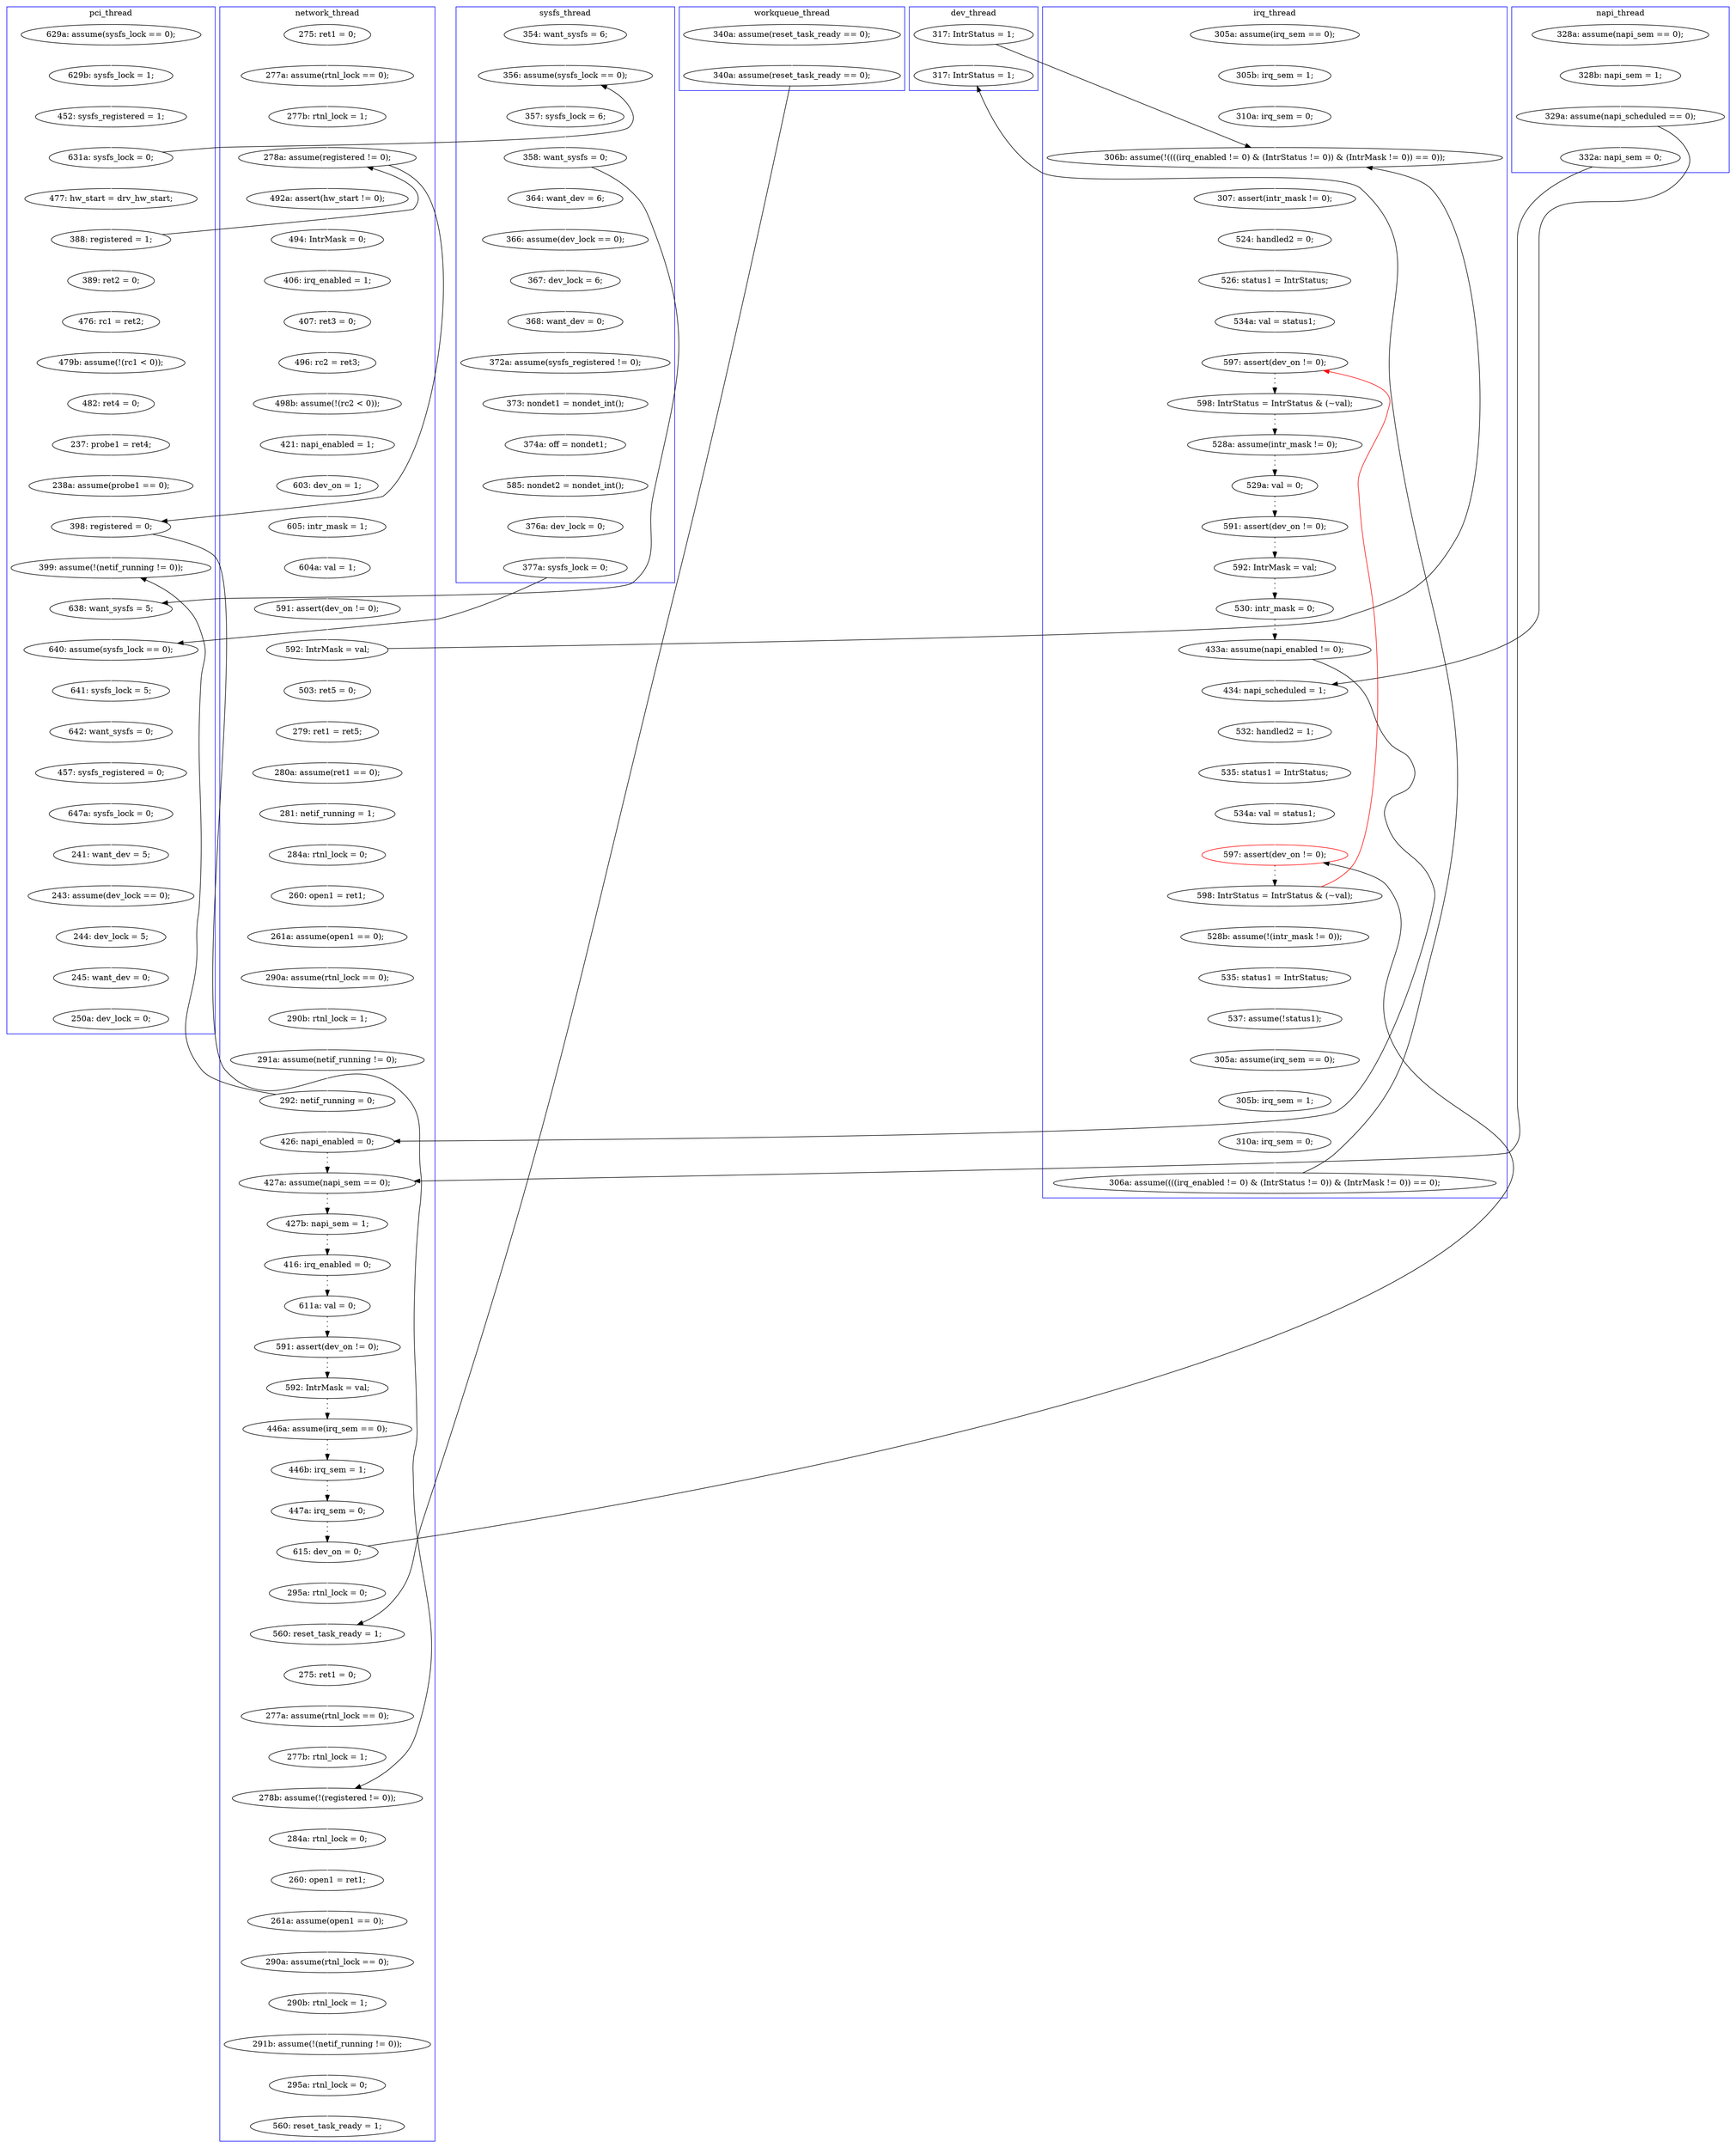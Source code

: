 digraph Counterexample {
	36 -> 53 [color = white, style = solid]
	99 -> 100 [color = white, style = solid]
	191 -> 195 [color = black, style = dotted]
	76 -> 122 [color = white, style = solid]
	122 -> 174 [color = white, style = solid]
	63 -> 73 [color = white, style = solid]
	174 -> 251 [color = white, style = solid]
	48 -> 55 [color = white, style = solid]
	266 -> 269 [color = black, style = solid, constraint = false]
	183 -> 188 [color = black, style = dotted]
	92 -> 95 [color = white, style = solid]
	247 -> 248 [color = white, style = solid]
	265 -> 266 [color = white, style = solid]
	206 -> 207 [color = black, style = solid, constraint = false]
	269 -> 270 [color = white, style = solid]
	89 -> 92 [color = white, style = solid]
	55 -> 67 [color = white, style = solid]
	68 -> 69 [color = white, style = solid]
	252 -> 253 [color = white, style = solid]
	309 -> 310 [color = white, style = solid]
	222 -> 223 [color = white, style = solid]
	190 -> 191 [color = black, style = dotted]
	177 -> 178 [color = black, style = dotted]
	178 -> 179 [color = black, style = dotted]
	251 -> 269 [color = white, style = solid]
	67 -> 72 [color = white, style = solid]
	255 -> 258 [color = white, style = solid]
	196 -> 197 [color = black, style = dotted]
	137 -> 139 [color = white, style = solid]
	53 -> 54 [color = white, style = solid]
	47 -> 48 [color = white, style = solid]
	129 -> 131 [color = black, style = solid, constraint = false]
	71 -> 106 [color = white, style = solid]
	139 -> 141 [color = white, style = solid]
	217 -> 218 [color = white, style = solid]
	270 -> 271 [color = white, style = solid]
	161 -> 162 [color = white, style = solid]
	240 -> 260 [color = white, style = solid]
	204 -> 207 [color = white, style = solid]
	167 -> 177 [color = white, style = solid]
	261 -> 264 [color = white, style = solid]
	253 -> 255 [color = white, style = solid]
	73 -> 76 [color = white, style = solid]
	141 -> 144 [color = white, style = solid]
	100 -> 101 [color = white, style = solid]
	34 -> 36 [color = white, style = solid]
	169 -> 170 [color = white, style = solid]
	34 -> 243 [color = black, style = solid, constraint = false]
	138 -> 142 [color = white, style = solid]
	125 -> 128 [color = white, style = solid]
	131 -> 132 [color = white, style = solid]
	264 -> 273 [color = white, style = solid]
	142 -> 155 [color = white, style = solid]
	308 -> 309 [color = white, style = solid]
	158 -> 161 [color = white, style = solid]
	151 -> 152 [color = black, style = dotted]
	243 -> 244 [color = white, style = solid]
	249 -> 252 [color = white, style = solid]
	226 -> 254 [color = black, style = solid, constraint = false]
	258 -> 265 [color = white, style = solid]
	207 -> 208 [color = black, style = dotted]
	219 -> 222 [color = white, style = solid]
	106 -> 178 [color = black, style = solid, constraint = false]
	306 -> 307 [color = white, style = solid]
	128 -> 138 [color = white, style = solid]
	154 -> 169 [color = black, style = dotted]
	120 -> 125 [color = white, style = solid]
	197 -> 206 [color = black, style = dotted]
	228 -> 234 [color = white, style = solid]
	246 -> 247 [color = white, style = solid]
	276 -> 279 [color = white, style = solid]
	165 -> 167 [color = white, style = solid]
	167 -> 174 [color = black, style = solid, constraint = false]
	169 -> 177 [color = black, style = solid, constraint = false]
	129 -> 254 [color = white, style = solid]
	242 -> 243 [color = white, style = solid]
	292 -> 303 [color = white, style = solid]
	101 -> 114 [color = white, style = solid]
	224 -> 226 [color = white, style = solid]
	188 -> 190 [color = black, style = dotted]
	29 -> 32 [color = white, style = solid]
	273 -> 274 [color = white, style = solid]
	87 -> 88 [color = white, style = solid]
	152 -> 154 [color = black, style = dotted]
	179 -> 183 [color = black, style = dotted]
	235 -> 236 [color = white, style = solid]
	32 -> 34 [color = white, style = solid]
	84 -> 186 [color = white, style = solid]
	244 -> 245 [color = white, style = solid]
	110 -> 111 [color = white, style = solid]
	55 -> 122 [color = black, style = solid, constraint = false]
	111 -> 112 [color = white, style = solid]
	206 -> 211 [color = white, style = solid]
	211 -> 228 [color = white, style = solid]
	271 -> 292 [color = white, style = solid]
	62 -> 63 [color = white, style = solid]
	132 -> 137 [color = white, style = solid]
	59 -> 62 [color = white, style = solid]
	248 -> 249 [color = white, style = solid]
	114 -> 115 [color = white, style = solid]
	28 -> 29 [color = white, style = solid]
	303 -> 306 [color = white, style = solid]
	115 -> 131 [color = black, style = solid, constraint = false]
	170 -> 201 [color = white, style = solid]
	201 -> 202 [color = white, style = solid]
	236 -> 240 [color = white, style = solid]
	260 -> 261 [color = white, style = solid]
	112 -> 131 [color = white, style = solid]
	71 -> 170 [color = black, style = solid, constraint = false]
	69 -> 71 [color = white, style = solid]
	43 -> 47 [color = white, style = solid]
	149 -> 151 [color = black, style = dotted]
	186 -> 228 [color = black, style = solid, constraint = false]
	223 -> 224 [color = white, style = solid]
	144 -> 145 [color = black, style = dotted]
	195 -> 196 [color = black, style = dotted]
	307 -> 308 [color = white, style = solid]
	279 -> 284 [color = white, style = solid]
	274 -> 276 [color = white, style = solid]
	53 -> 55 [color = black, style = solid, constraint = false]
	202 -> 204 [color = white, style = solid]
	218 -> 219 [color = white, style = solid]
	145 -> 148 [color = black, style = dotted]
	162 -> 165 [color = white, style = solid]
	72 -> 87 [color = white, style = solid]
	54 -> 59 [color = white, style = solid]
	122 -> 240 [color = black, style = solid, constraint = false]
	88 -> 89 [color = white, style = solid]
	208 -> 144 [color = red, style = solid, constraint = false]
	115 -> 120 [color = white, style = solid]
	234 -> 235 [color = white, style = solid]
	155 -> 158 [color = white, style = solid]
	245 -> 246 [color = white, style = solid]
	208 -> 217 [color = white, style = solid]
	245 -> 251 [color = black, style = solid, constraint = false]
	148 -> 149 [color = black, style = dotted]
	95 -> 99 [color = white, style = solid]
	subgraph cluster7 {
		label = dev_thread
		color = blue
		254  [label = "317: IntrStatus = 1;"]
		129  [label = "317: IntrStatus = 1;"]
	}
	subgraph cluster5 {
		label = workqueue_thread
		color = blue
		186  [label = "340a: assume(reset_task_ready == 0);"]
		84  [label = "340a: assume(reset_task_ready == 0);"]
	}
	subgraph cluster3 {
		label = irq_thread
		color = blue
		149  [label = "529a: val = 0;"]
		218  [label = "535: status1 = IntrStatus;"]
		148  [label = "528a: assume(intr_mask != 0);"]
		224  [label = "310a: irq_sem = 0;"]
		112  [label = "310a: irq_sem = 0;"]
		217  [label = "528b: assume(!(intr_mask != 0));"]
		139  [label = "526: status1 = IntrStatus;"]
		226  [label = "306a: assume((((irq_enabled != 0) & (IntrStatus != 0)) & (IntrMask != 0)) == 0);"]
		154  [label = "530: intr_mask = 0;"]
		151  [label = "591: assert(dev_on != 0);"]
		111  [label = "305b: irq_sem = 1;"]
		110  [label = "305a: assume(irq_sem == 0);"]
		170  [label = "434: napi_scheduled = 1;"]
		145  [label = "598: IntrStatus = IntrStatus & (~val);"]
		144  [label = "597: assert(dev_on != 0);"]
		222  [label = "305a: assume(irq_sem == 0);"]
		169  [label = "433a: assume(napi_enabled != 0);"]
		219  [label = "537: assume(!status1);"]
		208  [label = "598: IntrStatus = IntrStatus & (~val);"]
		201  [label = "532: handled2 = 1;"]
		132  [label = "307: assert(intr_mask != 0);"]
		137  [label = "524: handled2 = 0;"]
		202  [label = "535: status1 = IntrStatus;"]
		131  [label = "306b: assume(!((((irq_enabled != 0) & (IntrStatus != 0)) & (IntrMask != 0)) == 0));"]
		207  [label = "597: assert(dev_on != 0);", color = red]
		204  [label = "534a: val = status1;"]
		152  [label = "592: IntrMask = val;"]
		141  [label = "534a: val = status1;"]
		223  [label = "305b: irq_sem = 1;"]
	}
	subgraph cluster4 {
		label = napi_thread
		color = blue
		106  [label = "332a: napi_sem = 0;"]
		69  [label = "328b: napi_sem = 1;"]
		71  [label = "329a: assume(napi_scheduled == 0);"]
		68  [label = "328a: assume(napi_sem == 0);"]
	}
	subgraph cluster2 {
		label = network_thread
		color = blue
		88  [label = "407: ret3 = 0;"]
		72  [label = "494: IntrMask = 0;"]
		95  [label = "421: napi_enabled = 1;"]
		142  [label = "284a: rtnl_lock = 0;"]
		47  [label = "277a: assume(rtnl_lock == 0);"]
		162  [label = "290b: rtnl_lock = 1;"]
		236  [label = "277b: rtnl_lock = 1;"]
		261  [label = "260: open1 = ret1;"]
		48  [label = "277b: rtnl_lock = 1;"]
		264  [label = "261a: assume(open1 == 0);"]
		158  [label = "261a: assume(open1 == 0);"]
		279  [label = "295a: rtnl_lock = 0;"]
		195  [label = "446a: assume(irq_sem == 0);"]
		276  [label = "291b: assume(!(netif_running != 0));"]
		206  [label = "615: dev_on = 0;"]
		99  [label = "603: dev_on = 1;"]
		125  [label = "279: ret1 = ret5;"]
		190  [label = "591: assert(dev_on != 0);"]
		235  [label = "277a: assume(rtnl_lock == 0);"]
		165  [label = "291a: assume(netif_running != 0);"]
		115  [label = "592: IntrMask = val;"]
		177  [label = "426: napi_enabled = 0;"]
		178  [label = "427a: assume(napi_sem == 0);"]
		114  [label = "591: assert(dev_on != 0);"]
		89  [label = "496: rc2 = ret3;"]
		197  [label = "447a: irq_sem = 0;"]
		67  [label = "492a: assert(hw_start != 0);"]
		240  [label = "278b: assume(!(registered != 0));"]
		179  [label = "427b: napi_sem = 1;"]
		128  [label = "280a: assume(ret1 == 0);"]
		284  [label = "560: reset_task_ready = 1;"]
		92  [label = "498b: assume(!(rc2 < 0));"]
		260  [label = "284a: rtnl_lock = 0;"]
		183  [label = "416: irq_enabled = 0;"]
		138  [label = "281: netif_running = 1;"]
		167  [label = "292: netif_running = 0;"]
		196  [label = "446b: irq_sem = 1;"]
		155  [label = "260: open1 = ret1;"]
		120  [label = "503: ret5 = 0;"]
		55  [label = "278a: assume(registered != 0);"]
		101  [label = "604a: val = 1;"]
		188  [label = "611a: val = 0;"]
		274  [label = "290b: rtnl_lock = 1;"]
		211  [label = "295a: rtnl_lock = 0;"]
		234  [label = "275: ret1 = 0;"]
		87  [label = "406: irq_enabled = 1;"]
		191  [label = "592: IntrMask = val;"]
		273  [label = "290a: assume(rtnl_lock == 0);"]
		100  [label = "605: intr_mask = 1;"]
		161  [label = "290a: assume(rtnl_lock == 0);"]
		228  [label = "560: reset_task_ready = 1;"]
		43  [label = "275: ret1 = 0;"]
	}
	subgraph cluster1 {
		label = pci_thread
		color = blue
		76  [label = "238a: assume(probe1 == 0);"]
		303  [label = "647a: sysfs_lock = 0;"]
		251  [label = "638: want_sysfs = 5;"]
		308  [label = "244: dev_lock = 5;"]
		310  [label = "250a: dev_lock = 0;"]
		309  [label = "245: want_dev = 0;"]
		28  [label = "629a: assume(sysfs_lock == 0);"]
		271  [label = "642: want_sysfs = 0;"]
		32  [label = "452: sysfs_registered = 1;"]
		306  [label = "241: want_dev = 5;"]
		36  [label = "477: hw_start = drv_hw_start;"]
		307  [label = "243: assume(dev_lock == 0);"]
		53  [label = "388: registered = 1;"]
		292  [label = "457: sysfs_registered = 0;"]
		62  [label = "479b: assume(!(rc1 < 0));"]
		73  [label = "237: probe1 = ret4;"]
		29  [label = "629b: sysfs_lock = 1;"]
		59  [label = "476: rc1 = ret2;"]
		34  [label = "631a: sysfs_lock = 0;"]
		63  [label = "482: ret4 = 0;"]
		54  [label = "389: ret2 = 0;"]
		174  [label = "399: assume(!(netif_running != 0));"]
		269  [label = "640: assume(sysfs_lock == 0);"]
		270  [label = "641: sysfs_lock = 5;"]
		122  [label = "398: registered = 0;"]
	}
	subgraph cluster6 {
		label = sysfs_thread
		color = blue
		244  [label = "357: sysfs_lock = 6;"]
		252  [label = "372a: assume(sysfs_registered != 0);"]
		265  [label = "376a: dev_lock = 0;"]
		246  [label = "364: want_dev = 6;"]
		242  [label = "354: want_sysfs = 6;"]
		248  [label = "367: dev_lock = 6;"]
		247  [label = "366: assume(dev_lock == 0);"]
		253  [label = "373: nondet1 = nondet_int();"]
		266  [label = "377a: sysfs_lock = 0;"]
		258  [label = "585: nondet2 = nondet_int();"]
		255  [label = "374a: off = nondet1;"]
		243  [label = "356: assume(sysfs_lock == 0);"]
		245  [label = "358: want_sysfs = 0;"]
		249  [label = "368: want_dev = 0;"]
	}
}